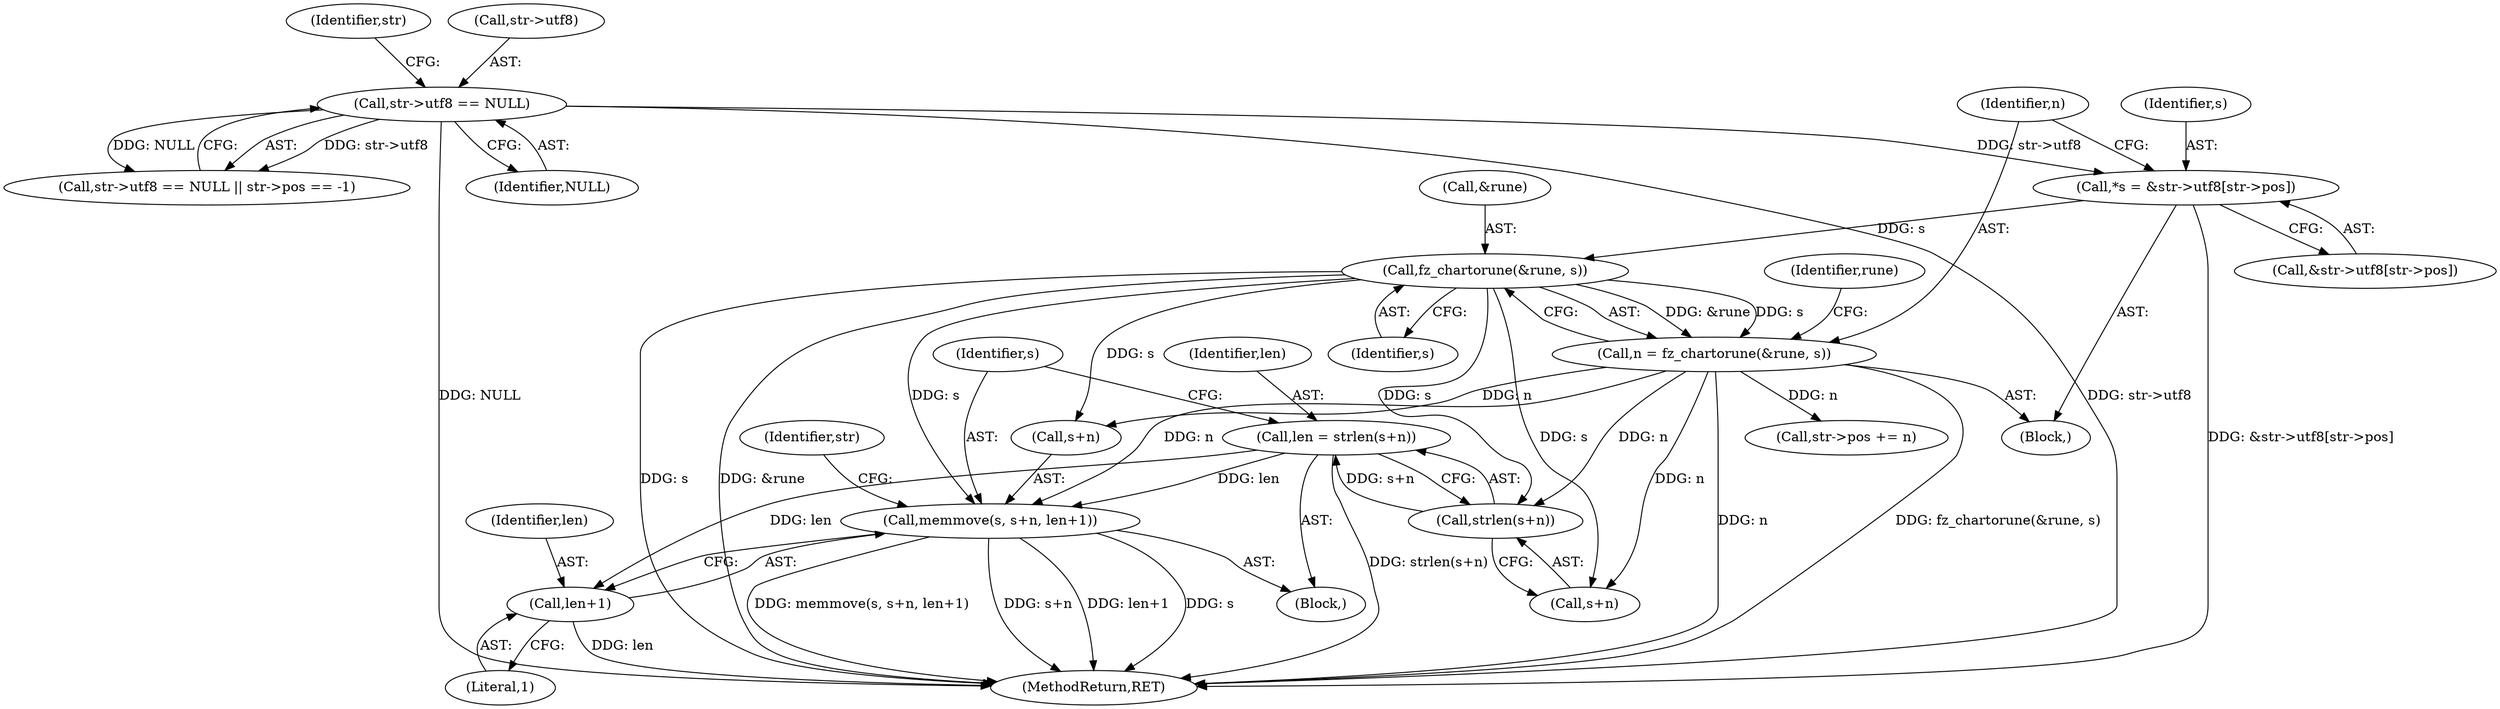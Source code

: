 digraph "0_ghostscript_97096297d409ec6f206298444ba00719607e8ba8_0@API" {
"1000181" [label="(Call,len = strlen(s+n))"];
"1000183" [label="(Call,strlen(s+n))"];
"1000142" [label="(Call,fz_chartorune(&rune, s))"];
"1000128" [label="(Call,*s = &str->utf8[str->pos])"];
"1000113" [label="(Call,str->utf8 == NULL)"];
"1000140" [label="(Call,n = fz_chartorune(&rune, s))"];
"1000187" [label="(Call,memmove(s, s+n, len+1))"];
"1000192" [label="(Call,len+1)"];
"1000189" [label="(Call,s+n)"];
"1000193" [label="(Identifier,len)"];
"1000141" [label="(Identifier,n)"];
"1000203" [label="(MethodReturn,RET)"];
"1000180" [label="(Block,)"];
"1000113" [label="(Call,str->utf8 == NULL)"];
"1000192" [label="(Call,len+1)"];
"1000194" [label="(Literal,1)"];
"1000151" [label="(Call,str->pos += n)"];
"1000126" [label="(Block,)"];
"1000130" [label="(Call,&str->utf8[str->pos])"];
"1000128" [label="(Call,*s = &str->utf8[str->pos])"];
"1000187" [label="(Call,memmove(s, s+n, len+1))"];
"1000142" [label="(Call,fz_chartorune(&rune, s))"];
"1000148" [label="(Identifier,rune)"];
"1000129" [label="(Identifier,s)"];
"1000143" [label="(Call,&rune)"];
"1000188" [label="(Identifier,s)"];
"1000181" [label="(Call,len = strlen(s+n))"];
"1000182" [label="(Identifier,len)"];
"1000120" [label="(Identifier,str)"];
"1000197" [label="(Identifier,str)"];
"1000112" [label="(Call,str->utf8 == NULL || str->pos == -1)"];
"1000117" [label="(Identifier,NULL)"];
"1000183" [label="(Call,strlen(s+n))"];
"1000184" [label="(Call,s+n)"];
"1000145" [label="(Identifier,s)"];
"1000114" [label="(Call,str->utf8)"];
"1000140" [label="(Call,n = fz_chartorune(&rune, s))"];
"1000181" -> "1000180"  [label="AST: "];
"1000181" -> "1000183"  [label="CFG: "];
"1000182" -> "1000181"  [label="AST: "];
"1000183" -> "1000181"  [label="AST: "];
"1000188" -> "1000181"  [label="CFG: "];
"1000181" -> "1000203"  [label="DDG: strlen(s+n)"];
"1000183" -> "1000181"  [label="DDG: s+n"];
"1000181" -> "1000187"  [label="DDG: len"];
"1000181" -> "1000192"  [label="DDG: len"];
"1000183" -> "1000184"  [label="CFG: "];
"1000184" -> "1000183"  [label="AST: "];
"1000142" -> "1000183"  [label="DDG: s"];
"1000140" -> "1000183"  [label="DDG: n"];
"1000142" -> "1000140"  [label="AST: "];
"1000142" -> "1000145"  [label="CFG: "];
"1000143" -> "1000142"  [label="AST: "];
"1000145" -> "1000142"  [label="AST: "];
"1000140" -> "1000142"  [label="CFG: "];
"1000142" -> "1000203"  [label="DDG: &rune"];
"1000142" -> "1000203"  [label="DDG: s"];
"1000142" -> "1000140"  [label="DDG: &rune"];
"1000142" -> "1000140"  [label="DDG: s"];
"1000128" -> "1000142"  [label="DDG: s"];
"1000142" -> "1000184"  [label="DDG: s"];
"1000142" -> "1000187"  [label="DDG: s"];
"1000142" -> "1000189"  [label="DDG: s"];
"1000128" -> "1000126"  [label="AST: "];
"1000128" -> "1000130"  [label="CFG: "];
"1000129" -> "1000128"  [label="AST: "];
"1000130" -> "1000128"  [label="AST: "];
"1000141" -> "1000128"  [label="CFG: "];
"1000128" -> "1000203"  [label="DDG: &str->utf8[str->pos]"];
"1000113" -> "1000128"  [label="DDG: str->utf8"];
"1000113" -> "1000112"  [label="AST: "];
"1000113" -> "1000117"  [label="CFG: "];
"1000114" -> "1000113"  [label="AST: "];
"1000117" -> "1000113"  [label="AST: "];
"1000120" -> "1000113"  [label="CFG: "];
"1000112" -> "1000113"  [label="CFG: "];
"1000113" -> "1000203"  [label="DDG: NULL"];
"1000113" -> "1000203"  [label="DDG: str->utf8"];
"1000113" -> "1000112"  [label="DDG: str->utf8"];
"1000113" -> "1000112"  [label="DDG: NULL"];
"1000140" -> "1000126"  [label="AST: "];
"1000141" -> "1000140"  [label="AST: "];
"1000148" -> "1000140"  [label="CFG: "];
"1000140" -> "1000203"  [label="DDG: n"];
"1000140" -> "1000203"  [label="DDG: fz_chartorune(&rune, s)"];
"1000140" -> "1000151"  [label="DDG: n"];
"1000140" -> "1000184"  [label="DDG: n"];
"1000140" -> "1000187"  [label="DDG: n"];
"1000140" -> "1000189"  [label="DDG: n"];
"1000187" -> "1000180"  [label="AST: "];
"1000187" -> "1000192"  [label="CFG: "];
"1000188" -> "1000187"  [label="AST: "];
"1000189" -> "1000187"  [label="AST: "];
"1000192" -> "1000187"  [label="AST: "];
"1000197" -> "1000187"  [label="CFG: "];
"1000187" -> "1000203"  [label="DDG: s"];
"1000187" -> "1000203"  [label="DDG: memmove(s, s+n, len+1)"];
"1000187" -> "1000203"  [label="DDG: s+n"];
"1000187" -> "1000203"  [label="DDG: len+1"];
"1000192" -> "1000194"  [label="CFG: "];
"1000193" -> "1000192"  [label="AST: "];
"1000194" -> "1000192"  [label="AST: "];
"1000192" -> "1000203"  [label="DDG: len"];
}
